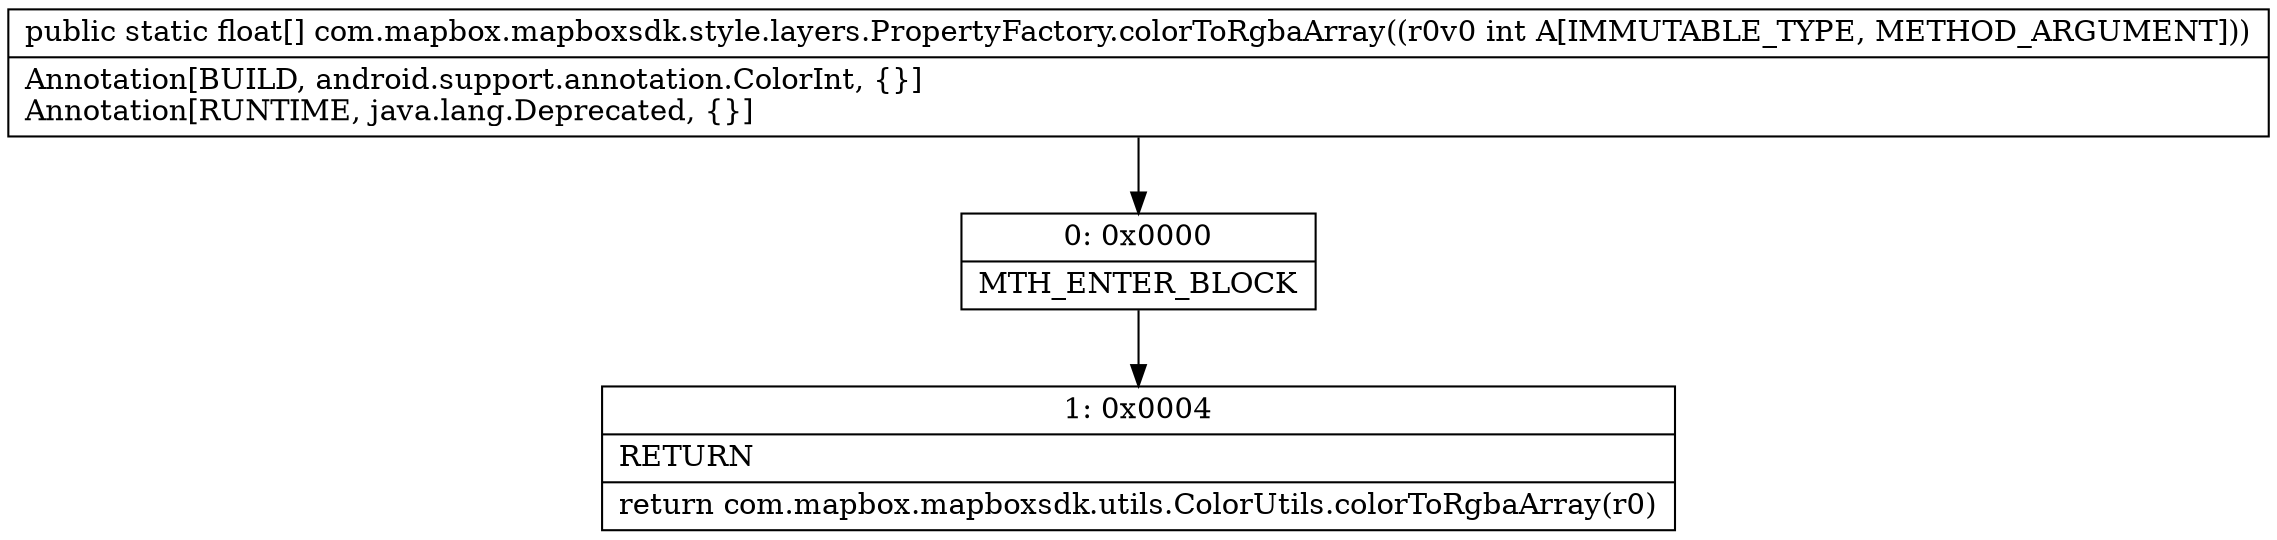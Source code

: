 digraph "CFG forcom.mapbox.mapboxsdk.style.layers.PropertyFactory.colorToRgbaArray(I)[F" {
Node_0 [shape=record,label="{0\:\ 0x0000|MTH_ENTER_BLOCK\l}"];
Node_1 [shape=record,label="{1\:\ 0x0004|RETURN\l|return com.mapbox.mapboxsdk.utils.ColorUtils.colorToRgbaArray(r0)\l}"];
MethodNode[shape=record,label="{public static float[] com.mapbox.mapboxsdk.style.layers.PropertyFactory.colorToRgbaArray((r0v0 int A[IMMUTABLE_TYPE, METHOD_ARGUMENT]))  | Annotation[BUILD, android.support.annotation.ColorInt, \{\}]\lAnnotation[RUNTIME, java.lang.Deprecated, \{\}]\l}"];
MethodNode -> Node_0;
Node_0 -> Node_1;
}

